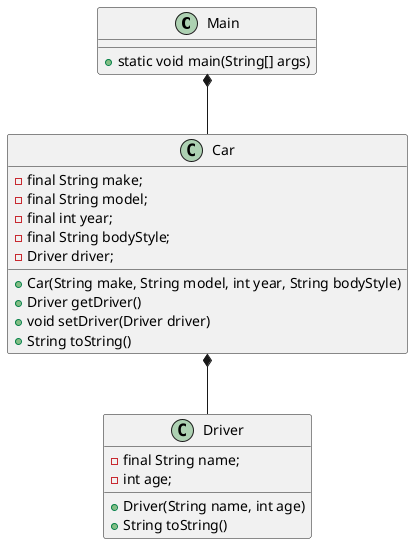 @startuml

class Main {
    + static void main(String[] args)
}

class Car {
    - final String make;
    - final String model;
    - final int year;
    - final String bodyStyle;
    - Driver driver;

    + Car(String make, String model, int year, String bodyStyle)
    + Driver getDriver()
    + void setDriver(Driver driver)
    + String toString()
}

class Driver {
    - final String name;
    - int age;

    + Driver(String name, int age)
    + String toString()
}

Main *-- Car
Car *-- Driver

@enduml